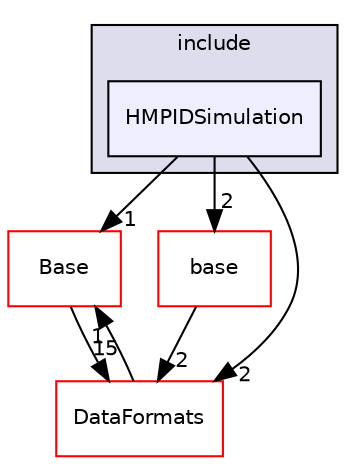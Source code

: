 digraph "/home/travis/build/AliceO2Group/AliceO2/Detectors/HMPID/simulation/include/HMPIDSimulation" {
  bgcolor=transparent;
  compound=true
  node [ fontsize="10", fontname="Helvetica"];
  edge [ labelfontsize="10", labelfontname="Helvetica"];
  subgraph clusterdir_94519519beeff5880967868b09df99b1 {
    graph [ bgcolor="#ddddee", pencolor="black", label="include" fontname="Helvetica", fontsize="10", URL="dir_94519519beeff5880967868b09df99b1.html"]
  dir_5d2d37a2978e810e402a04e5d0070ead [shape=box, label="HMPIDSimulation", style="filled", fillcolor="#eeeeff", pencolor="black", URL="dir_5d2d37a2978e810e402a04e5d0070ead.html"];
  }
  dir_37c90836491b695b472bf98d1be8336b [shape=box label="Base" color="red" URL="dir_37c90836491b695b472bf98d1be8336b.html"];
  dir_939a9b59c9e8f57b8b7a2a3b29b6e0eb [shape=box label="base" color="red" URL="dir_939a9b59c9e8f57b8b7a2a3b29b6e0eb.html"];
  dir_2171f7ec022c5423887b07c69b2f5b48 [shape=box label="DataFormats" color="red" URL="dir_2171f7ec022c5423887b07c69b2f5b48.html"];
  dir_37c90836491b695b472bf98d1be8336b->dir_2171f7ec022c5423887b07c69b2f5b48 [headlabel="15", labeldistance=1.5 headhref="dir_000293_000090.html"];
  dir_5d2d37a2978e810e402a04e5d0070ead->dir_37c90836491b695b472bf98d1be8336b [headlabel="1", labeldistance=1.5 headhref="dir_000314_000293.html"];
  dir_5d2d37a2978e810e402a04e5d0070ead->dir_939a9b59c9e8f57b8b7a2a3b29b6e0eb [headlabel="2", labeldistance=1.5 headhref="dir_000314_000148.html"];
  dir_5d2d37a2978e810e402a04e5d0070ead->dir_2171f7ec022c5423887b07c69b2f5b48 [headlabel="2", labeldistance=1.5 headhref="dir_000314_000090.html"];
  dir_939a9b59c9e8f57b8b7a2a3b29b6e0eb->dir_2171f7ec022c5423887b07c69b2f5b48 [headlabel="2", labeldistance=1.5 headhref="dir_000148_000090.html"];
  dir_2171f7ec022c5423887b07c69b2f5b48->dir_37c90836491b695b472bf98d1be8336b [headlabel="1", labeldistance=1.5 headhref="dir_000090_000293.html"];
}
